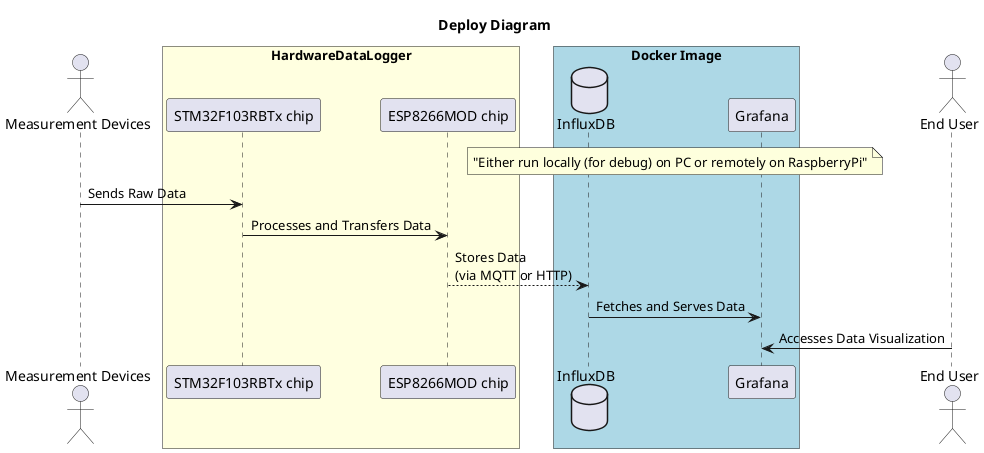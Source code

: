 @startuml
title Deploy Diagram

actor "Measurement Devices"

box "HardwareDataLogger" #LightYellow
    participant "STM32F103RBTx chip"
    participant "ESP8266MOD chip"
end box

box "Docker Image" #LightBlue
    database "InfluxDB"
    participant "Grafana"
end box

note over "InfluxDB", "Grafana"
"Either run locally (for debug) on PC or remotely on RaspberryPi"
end note

actor "End User"

"Measurement Devices" -> "STM32F103RBTx chip" : Sends Raw Data
"STM32F103RBTx chip" -> "ESP8266MOD chip" : Processes and Transfers Data
"ESP8266MOD chip" --> "InfluxDB" : Stores Data\n(via MQTT or HTTP)
"InfluxDB" -> "Grafana" : Fetches and Serves Data
"End User" -> "Grafana" : Accesses Data Visualization
@enduml
